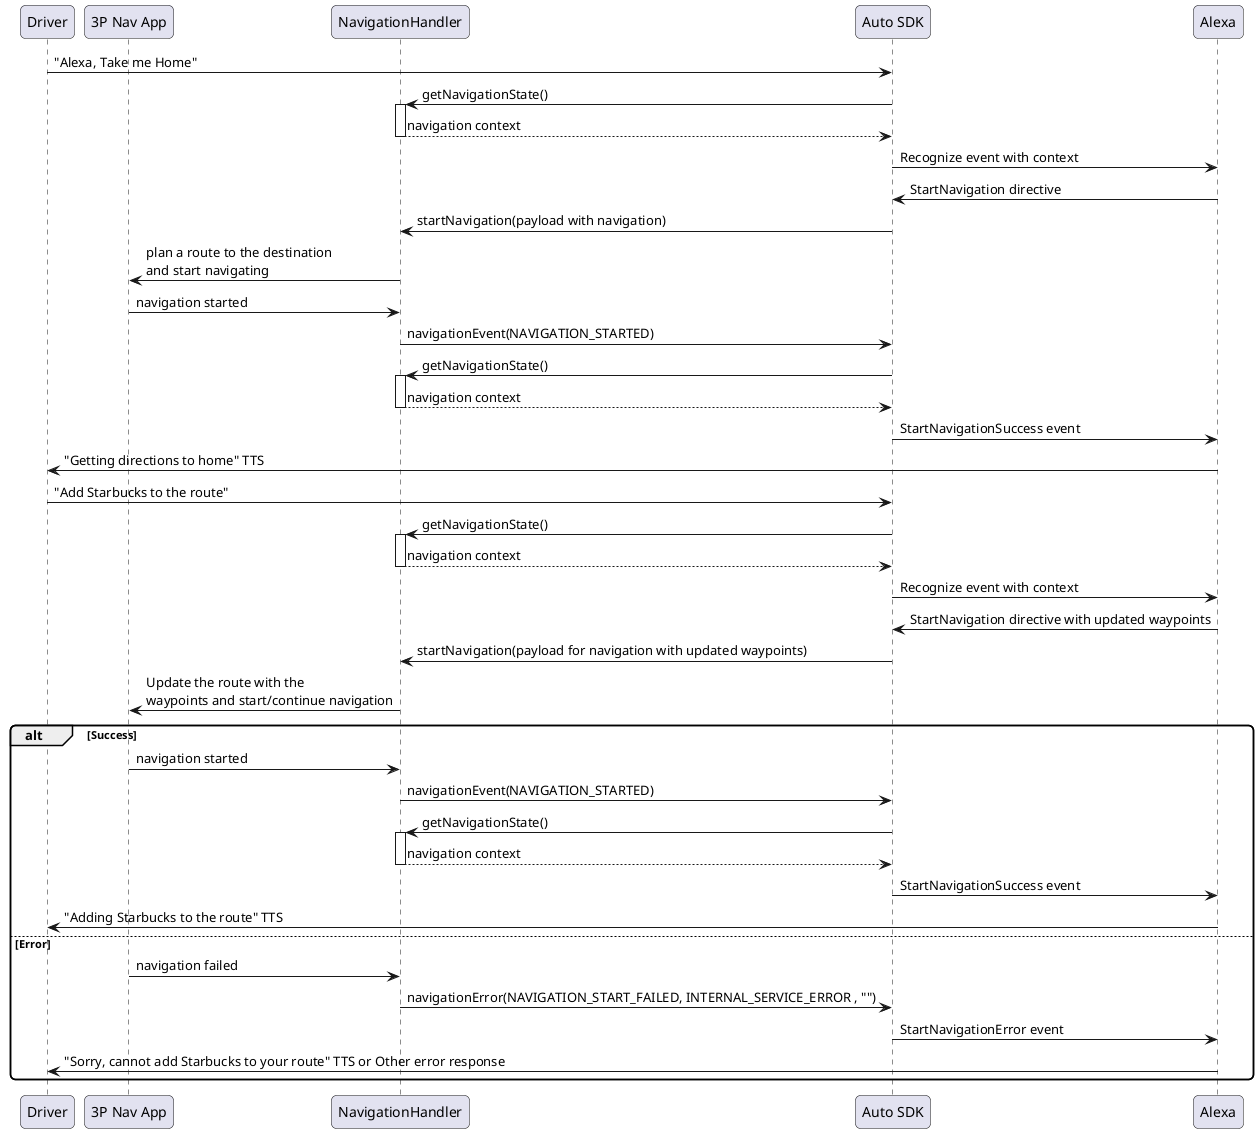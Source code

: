 @startuml
skinparam roundcorner 10
participant Driver
participant "3P Nav App" as Nav
participant NavigationHandler
participant "Auto SDK" as SDK
participant  Alexa

Driver->SDK: "Alexa, Take me Home"
SDK-> NavigationHandler : getNavigationState()
activate NavigationHandler
NavigationHandler -->SDK : navigation context
deactivate NavigationHandler
SDK -> Alexa : Recognize event with context

Alexa->SDK : StartNavigation directive

SDK->NavigationHandler : startNavigation(payload with navigation)
NavigationHandler->Nav : plan a route to the destination\nand start navigating

NavigationHandler<-Nav : navigation started

NavigationHandler->SDK: navigationEvent(NAVIGATION_STARTED)
SDK->NavigationHandler : getNavigationState()
activate NavigationHandler
NavigationHandler -->SDK : navigation context
deactivate NavigationHandler
SDK->Alexa : StartNavigationSuccess event

Alexa->Driver : "Getting directions to home" TTS


Driver->SDK: "Add Starbucks to the route"
SDK-> NavigationHandler : getNavigationState()
activate NavigationHandler
NavigationHandler -->SDK : navigation context
deactivate NavigationHandler
SDK -> Alexa : Recognize event with context

Alexa->SDK : StartNavigation directive with updated waypoints

SDK->NavigationHandler : startNavigation(payload for navigation with updated waypoints)
NavigationHandler->Nav : Update the route with the\nwaypoints and start/continue navigation

alt Success
	NavigationHandler<-Nav : navigation started
    NavigationHandler->SDK: navigationEvent(NAVIGATION_STARTED)
    SDK->NavigationHandler : getNavigationState()
	activate NavigationHandler
	NavigationHandler -->SDK : navigation context
	deactivate NavigationHandler
    SDK->Alexa : StartNavigationSuccess event
    Alexa->Driver : "Adding Starbucks to the route" TTS
else Error
	NavigationHandler<-Nav : navigation failed
    NavigationHandler->SDK: navigationError(NAVIGATION_START_FAILED, INTERNAL_SERVICE_ERROR , "")
    SDK->Alexa : StartNavigationError event
    Alexa->Driver : "Sorry, cannot add Starbucks to your route" TTS or Other error response
end

@enduml